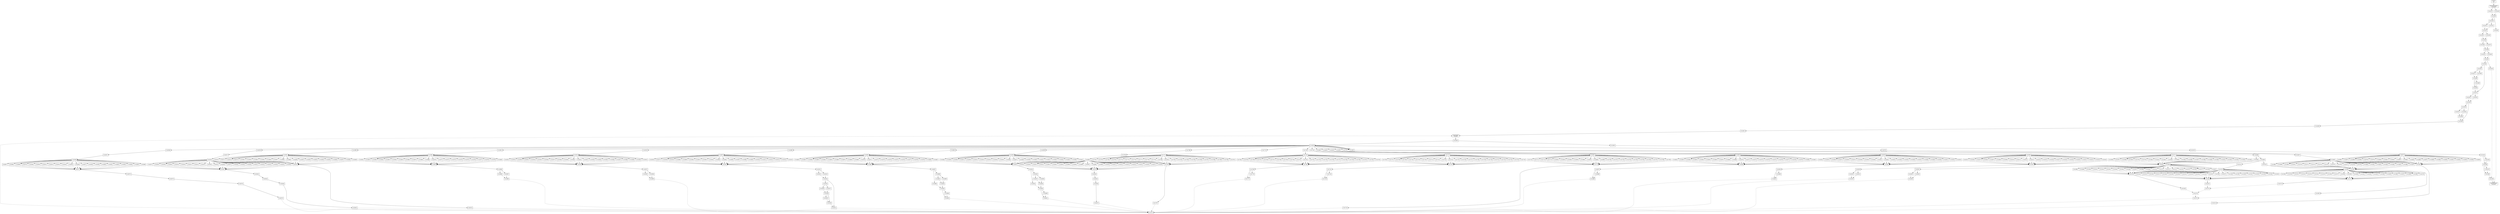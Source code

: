 digraph graphname {
n142109 [shape=box,label="(142109)"];
n142108 -> n142109[style="dashed"];
n141443 -> n142109[style="dashed"];
n142108 [shape=box,label="(142108)"];
n142107 -> n142108[style="dashed"];
n142106 -> n142108[style="solid"];
n142107 [shape=box,label="(142107)"];
n142106 -> n142107[style="solid"];
n142106 [shape=box,label="(142106)"];
n142105 -> n142106[style="dashed"];
n142104 -> n142106[style="solid"];
n142105 [shape=box,label="(142105)"];
n142104 -> n142105[style="solid"];
n142104 [shape=box,label="(142104)"];
n142103 -> n142104[style="solid"];
n142103 [shape=box,label="(142103)"];
n141464 -> n142103[style="solid"];
n142102 [shape=box,label="(142102)"];
n141575 -> n142102[style="dashed"];
n141604 -> n142102[style="dashed"];
n141633 -> n142102[style="dashed"];
n141661 -> n142102[style="dashed"];
n141689 -> n142102[style="dashed"];
n141715 -> n142102[style="dashed"];
n141743 -> n142102[style="dashed"];
n141771 -> n142102[style="dashed"];
n141797 -> n142102[style="dashed"];
n141827 -> n142102[style="dashed"];
n141861 -> n142102[style="dashed"];
n141895 -> n142102[style="dashed"];
n141931 -> n142102[style="dashed"];
n141960 -> n142102[style="dashed"];
n141989 -> n142102[style="dashed"];
n142015 -> n142102[style="dashed"];
n142045 -> n142102[style="dashed"];
n142075 -> n142102[style="dashed"];
n142101 -> n142102[style="dashed"];
n142101 [shape=box,label="(142101)"];
n142100 -> n142101[style="solid"];
n142100 [shape=box,label="(142100)"];
n142078 -> n142100[style="dashed"];
n142079 -> n142100[style="dashed"];
n142080 -> n142100[style="dashed"];
n142081 -> n142100[style="dashed"];
n142082 -> n142100[style="dashed"];
n142083 -> n142100[style="dashed"];
n142084 -> n142100[style="dashed"];
n142085 -> n142100[style="dashed"];
n142086 -> n142100[style="dashed"];
n142087 -> n142100[style="dashed"];
n142088 -> n142100[style="dashed"];
n142089 -> n142100[style="dashed"];
n142090 -> n142100[style="dashed"];
n142091 -> n142100[style="dashed"];
n142092 -> n142100[style="dashed"];
n142093 -> n142100[style="dashed"];
n142094 -> n142100[style="dashed"];
n142095 -> n142100[style="dashed"];
n142096 -> n142100[style="dashed"];
n142097 -> n142100[style="dashed"];
n142098 -> n142100[style="dashed"];
n142099 -> n142100[style="dashed"];
n142099 [shape=box,label="(142099)"];
n142077 -> n142099[style="solid"];
n142098 [shape=box,label="(142098)"];
n142077 -> n142098[style="solid"];
n142077 -> n142098[style="solid"];
n142097 [shape=box,label="(142097)"];
n142077 -> n142097[style="solid"];
n142096 [shape=box,label="(142096)"];
n142077 -> n142096[style="solid"];
n142095 [shape=box,label="(142095)"];
n142077 -> n142095[style="solid"];
n142094 [shape=box,label="(142094)"];
n142077 -> n142094[style="solid"];
n142093 [shape=box,label="(142093)"];
n142077 -> n142093[style="solid"];
n142092 [shape=box,label="(142092)"];
n142077 -> n142092[style="solid"];
n142091 [shape=box,label="(142091)"];
n142077 -> n142091[style="solid"];
n142090 [shape=box,label="(142090)"];
n142077 -> n142090[style="solid"];
n142089 [shape=box,label="(142089)"];
n142077 -> n142089[style="solid"];
n142088 [shape=box,label="(142088)"];
n142077 -> n142088[style="solid"];
n142087 [shape=box,label="(142087)"];
n142077 -> n142087[style="solid"];
n142086 [shape=box,label="(142086)"];
n142077 -> n142086[style="solid"];
n142085 [shape=box,label="(142085)"];
n142077 -> n142085[style="solid"];
n142084 [shape=box,label="(142084)"];
n142077 -> n142084[style="solid"];
n142083 [shape=box,label="(142083)"];
n142077 -> n142083[style="solid"];
n142082 [shape=box,label="(142082)"];
n142077 -> n142082[style="solid"];
n142081 [shape=box,label="(142081)"];
n142077 -> n142081[style="solid"];
n142080 [shape=box,label="(142080)"];
n142077 -> n142080[style="solid"];
n142079 [shape=box,label="(142079)"];
n142077 -> n142079[style="solid"];
n142078 [shape=box,label="(142078)"];
n142077 -> n142078[style="solid"];
n142077 [shape=box,label="(142077)"];
n142076 -> n142077[style="solid"];
n142076 [shape=box,label="(142076)"];
n141465 -> n142076[style="solid"];
n142075 [shape=box,label="(142075)"];
n142074 -> n142075[style="solid"];
n142074 [shape=box,label="(142074)"];
n142073 -> n142074[style="solid"];
n142073 [shape=box,label="(142073)"];
n142072 -> n142073[style="solid"];
n142072 [shape=box,label="(142072)"];
n142071 -> n142072[style="solid"];
n142071 [shape=box,label="(142071)"];
n142049 -> n142071[style="dashed"];
n142050 -> n142071[style="dashed"];
n142051 -> n142071[style="dashed"];
n142052 -> n142071[style="dashed"];
n142053 -> n142071[style="dashed"];
n142054 -> n142071[style="dashed"];
n142055 -> n142071[style="dashed"];
n142056 -> n142071[style="dashed"];
n142057 -> n142071[style="dashed"];
n142058 -> n142071[style="dashed"];
n142059 -> n142071[style="dashed"];
n142060 -> n142071[style="dashed"];
n142061 -> n142071[style="dashed"];
n142062 -> n142071[style="dashed"];
n142063 -> n142071[style="dashed"];
n142064 -> n142071[style="dashed"];
n142065 -> n142071[style="dashed"];
n142066 -> n142071[style="dashed"];
n142067 -> n142071[style="dashed"];
n142068 -> n142071[style="dashed"];
n142069 -> n142071[style="dashed"];
n142070 -> n142071[style="dashed"];
n142070 [shape=box,label="(142070)"];
n142048 -> n142070[style="solid"];
n142069 [shape=box,label="(142069)"];
n142048 -> n142069[style="solid"];
n142048 -> n142069[style="solid"];
n142068 [shape=box,label="(142068)"];
n142048 -> n142068[style="solid"];
n142067 [shape=box,label="(142067)"];
n142048 -> n142067[style="solid"];
n142066 [shape=box,label="(142066)"];
n142048 -> n142066[style="solid"];
n142065 [shape=box,label="(142065)"];
n142048 -> n142065[style="solid"];
n142064 [shape=box,label="(142064)"];
n142048 -> n142064[style="solid"];
n142063 [shape=box,label="(142063)"];
n142048 -> n142063[style="solid"];
n142062 [shape=box,label="(142062)"];
n142048 -> n142062[style="solid"];
n142061 [shape=box,label="(142061)"];
n142048 -> n142061[style="solid"];
n142060 [shape=box,label="(142060)"];
n142048 -> n142060[style="solid"];
n142059 [shape=box,label="(142059)"];
n142048 -> n142059[style="solid"];
n142058 [shape=box,label="(142058)"];
n142048 -> n142058[style="solid"];
n142057 [shape=box,label="(142057)"];
n142048 -> n142057[style="solid"];
n142056 [shape=box,label="(142056)"];
n142048 -> n142056[style="solid"];
n142055 [shape=box,label="(142055)"];
n142048 -> n142055[style="solid"];
n142054 [shape=box,label="(142054)"];
n142048 -> n142054[style="solid"];
n142053 [shape=box,label="(142053)"];
n142048 -> n142053[style="solid"];
n142052 [shape=box,label="(142052)"];
n142048 -> n142052[style="solid"];
n142051 [shape=box,label="(142051)"];
n142048 -> n142051[style="solid"];
n142050 [shape=box,label="(142050)"];
n142048 -> n142050[style="solid"];
n142049 [shape=box,label="(142049)"];
n142048 -> n142049[style="solid"];
n142048 [shape=box,label="(142048)"];
n142047 -> n142048[style="solid"];
n142047 [shape=box,label="(142047)"];
n142046 -> n142047[style="solid"];
n142046 [shape=box,label="(142046)"];
n141465 -> n142046[style="solid"];
n142045 [shape=box,label="(142045)"];
n142044 -> n142045[style="solid"];
n142044 [shape=box,label="(142044)"];
n142043 -> n142044[style="solid"];
n142043 [shape=box,label="(142043)"];
n142042 -> n142043[style="solid"];
n142042 [shape=box,label="(142042)"];
n142041 -> n142042[style="solid"];
n142041 [shape=box,label="(142041)"];
n142019 -> n142041[style="dashed"];
n142020 -> n142041[style="dashed"];
n142021 -> n142041[style="dashed"];
n142022 -> n142041[style="dashed"];
n142023 -> n142041[style="dashed"];
n142024 -> n142041[style="dashed"];
n142025 -> n142041[style="dashed"];
n142026 -> n142041[style="dashed"];
n142027 -> n142041[style="dashed"];
n142028 -> n142041[style="dashed"];
n142029 -> n142041[style="dashed"];
n142030 -> n142041[style="dashed"];
n142031 -> n142041[style="dashed"];
n142032 -> n142041[style="dashed"];
n142033 -> n142041[style="dashed"];
n142034 -> n142041[style="dashed"];
n142035 -> n142041[style="dashed"];
n142036 -> n142041[style="dashed"];
n142037 -> n142041[style="dashed"];
n142038 -> n142041[style="dashed"];
n142039 -> n142041[style="dashed"];
n142040 -> n142041[style="dashed"];
n142040 [shape=box,label="(142040)"];
n142018 -> n142040[style="solid"];
n142039 [shape=box,label="(142039)"];
n142018 -> n142039[style="solid"];
n142018 -> n142039[style="solid"];
n142038 [shape=box,label="(142038)"];
n142018 -> n142038[style="solid"];
n142037 [shape=box,label="(142037)"];
n142018 -> n142037[style="solid"];
n142036 [shape=box,label="(142036)"];
n142018 -> n142036[style="solid"];
n142035 [shape=box,label="(142035)"];
n142018 -> n142035[style="solid"];
n142034 [shape=box,label="(142034)"];
n142018 -> n142034[style="solid"];
n142033 [shape=box,label="(142033)"];
n142018 -> n142033[style="solid"];
n142032 [shape=box,label="(142032)"];
n142018 -> n142032[style="solid"];
n142031 [shape=box,label="(142031)"];
n142018 -> n142031[style="solid"];
n142030 [shape=box,label="(142030)"];
n142018 -> n142030[style="solid"];
n142029 [shape=box,label="(142029)"];
n142018 -> n142029[style="solid"];
n142028 [shape=box,label="(142028)"];
n142018 -> n142028[style="solid"];
n142027 [shape=box,label="(142027)"];
n142018 -> n142027[style="solid"];
n142026 [shape=box,label="(142026)"];
n142018 -> n142026[style="solid"];
n142025 [shape=box,label="(142025)"];
n142018 -> n142025[style="solid"];
n142024 [shape=box,label="(142024)"];
n142018 -> n142024[style="solid"];
n142023 [shape=box,label="(142023)"];
n142018 -> n142023[style="solid"];
n142022 [shape=box,label="(142022)"];
n142018 -> n142022[style="solid"];
n142021 [shape=box,label="(142021)"];
n142018 -> n142021[style="solid"];
n142020 [shape=box,label="(142020)"];
n142018 -> n142020[style="solid"];
n142019 [shape=box,label="(142019)"];
n142018 -> n142019[style="solid"];
n142018 [shape=box,label="(142018)"];
n142017 -> n142018[style="solid"];
n142017 [shape=box,label="(142017)"];
n142016 -> n142017[style="solid"];
n142016 [shape=box,label="(142016)"];
n141465 -> n142016[style="solid"];
n142015 [shape=box,label="(142015)"];
n142014 -> n142015[style="solid"];
n142014 [shape=box,label="(142014)"];
n141992 -> n142014[style="dashed"];
n141993 -> n142014[style="dashed"];
n141994 -> n142014[style="dashed"];
n141995 -> n142014[style="dashed"];
n141996 -> n142014[style="dashed"];
n141997 -> n142014[style="dashed"];
n141998 -> n142014[style="dashed"];
n141999 -> n142014[style="dashed"];
n142000 -> n142014[style="dashed"];
n142001 -> n142014[style="dashed"];
n142002 -> n142014[style="dashed"];
n142003 -> n142014[style="dashed"];
n142004 -> n142014[style="dashed"];
n142005 -> n142014[style="dashed"];
n142006 -> n142014[style="dashed"];
n142007 -> n142014[style="dashed"];
n142008 -> n142014[style="dashed"];
n142009 -> n142014[style="dashed"];
n142010 -> n142014[style="dashed"];
n142011 -> n142014[style="dashed"];
n142012 -> n142014[style="dashed"];
n142013 -> n142014[style="dashed"];
n142013 [shape=box,label="(142013)"];
n141991 -> n142013[style="solid"];
n142012 [shape=box,label="(142012)"];
n141991 -> n142012[style="solid"];
n141991 -> n142012[style="solid"];
n142011 [shape=box,label="(142011)"];
n141991 -> n142011[style="solid"];
n142010 [shape=box,label="(142010)"];
n141991 -> n142010[style="solid"];
n142009 [shape=box,label="(142009)"];
n141991 -> n142009[style="solid"];
n142008 [shape=box,label="(142008)"];
n141991 -> n142008[style="solid"];
n142007 [shape=box,label="(142007)"];
n141991 -> n142007[style="solid"];
n142006 [shape=box,label="(142006)"];
n141991 -> n142006[style="solid"];
n142005 [shape=box,label="(142005)"];
n141991 -> n142005[style="solid"];
n142004 [shape=box,label="(142004)"];
n141991 -> n142004[style="solid"];
n142003 [shape=box,label="(142003)"];
n141991 -> n142003[style="solid"];
n142002 [shape=box,label="(142002)"];
n141991 -> n142002[style="solid"];
n142001 [shape=box,label="(142001)"];
n141991 -> n142001[style="solid"];
n142000 [shape=box,label="(142000)"];
n141991 -> n142000[style="solid"];
n141999 [shape=box,label="(141999)"];
n141991 -> n141999[style="solid"];
n141998 [shape=box,label="(141998)"];
n141991 -> n141998[style="solid"];
n141997 [shape=box,label="(141997)"];
n141991 -> n141997[style="solid"];
n141996 [shape=box,label="(141996)"];
n141991 -> n141996[style="solid"];
n141995 [shape=box,label="(141995)"];
n141991 -> n141995[style="solid"];
n141994 [shape=box,label="(141994)"];
n141991 -> n141994[style="solid"];
n141993 [shape=box,label="(141993)"];
n141991 -> n141993[style="solid"];
n141992 [shape=box,label="(141992)"];
n141991 -> n141992[style="solid"];
n141991 [shape=box,label="(141991)"];
n141990 -> n141991[style="solid"];
n141990 [shape=box,label="(141990)"];
n141465 -> n141990[style="solid"];
n141989 [shape=box,label="(141989)"];
n141988 -> n141989[style="dashed"];
n141987 -> n141989[style="dashed"];
n141988 [shape=box,label="(141988)"];
n141986 -> n141988[style="solid"];
n141987 [shape=box,label="(141987)"];
n141986 -> n141987[style="solid"];
n141986 [shape=box,label="(141986)"];
n141985 -> n141986[style="solid"];
n141985 [shape=box,label="(141985)"];
n141963 -> n141985[style="dashed"];
n141964 -> n141985[style="dashed"];
n141965 -> n141985[style="dashed"];
n141966 -> n141985[style="dashed"];
n141967 -> n141985[style="dashed"];
n141968 -> n141985[style="dashed"];
n141969 -> n141985[style="dashed"];
n141970 -> n141985[style="dashed"];
n141971 -> n141985[style="dashed"];
n141972 -> n141985[style="dashed"];
n141973 -> n141985[style="dashed"];
n141974 -> n141985[style="dashed"];
n141975 -> n141985[style="dashed"];
n141976 -> n141985[style="dashed"];
n141977 -> n141985[style="dashed"];
n141978 -> n141985[style="dashed"];
n141979 -> n141985[style="dashed"];
n141980 -> n141985[style="dashed"];
n141981 -> n141985[style="dashed"];
n141982 -> n141985[style="dashed"];
n141983 -> n141985[style="dashed"];
n141984 -> n141985[style="dashed"];
n141984 [shape=box,label="(141984)"];
n141962 -> n141984[style="solid"];
n141983 [shape=box,label="(141983)"];
n141962 -> n141983[style="solid"];
n141962 -> n141983[style="solid"];
n141982 [shape=box,label="(141982)"];
n141962 -> n141982[style="solid"];
n141981 [shape=box,label="(141981)"];
n141962 -> n141981[style="solid"];
n141980 [shape=box,label="(141980)"];
n141962 -> n141980[style="solid"];
n141979 [shape=box,label="(141979)"];
n141962 -> n141979[style="solid"];
n141978 [shape=box,label="(141978)"];
n141962 -> n141978[style="solid"];
n141977 [shape=box,label="(141977)"];
n141962 -> n141977[style="solid"];
n141976 [shape=box,label="(141976)"];
n141962 -> n141976[style="solid"];
n141975 [shape=box,label="(141975)"];
n141962 -> n141975[style="solid"];
n141974 [shape=box,label="(141974)"];
n141962 -> n141974[style="solid"];
n141973 [shape=box,label="(141973)"];
n141962 -> n141973[style="solid"];
n141972 [shape=box,label="(141972)"];
n141962 -> n141972[style="solid"];
n141971 [shape=box,label="(141971)"];
n141962 -> n141971[style="solid"];
n141970 [shape=box,label="(141970)"];
n141962 -> n141970[style="solid"];
n141969 [shape=box,label="(141969)"];
n141962 -> n141969[style="solid"];
n141968 [shape=box,label="(141968)"];
n141962 -> n141968[style="solid"];
n141967 [shape=box,label="(141967)"];
n141962 -> n141967[style="solid"];
n141966 [shape=box,label="(141966)"];
n141962 -> n141966[style="solid"];
n141965 [shape=box,label="(141965)"];
n141962 -> n141965[style="solid"];
n141964 [shape=box,label="(141964)"];
n141962 -> n141964[style="solid"];
n141963 [shape=box,label="(141963)"];
n141962 -> n141963[style="solid"];
n141962 [shape=box,label="(141962)"];
n141961 -> n141962[style="solid"];
n141961 [shape=box,label="(141961)"];
n141465 -> n141961[style="solid"];
n141960 [shape=box,label="(141960)"];
n141959 -> n141960[style="dashed"];
n141958 -> n141960[style="dashed"];
n141959 [shape=box,label="(141959)"];
n141957 -> n141959[style="solid"];
n141958 [shape=box,label="(141958)"];
n141957 -> n141958[style="solid"];
n141957 [shape=box,label="(141957)"];
n141956 -> n141957[style="solid"];
n141956 [shape=box,label="(141956)"];
n141934 -> n141956[style="dashed"];
n141935 -> n141956[style="dashed"];
n141936 -> n141956[style="dashed"];
n141937 -> n141956[style="dashed"];
n141938 -> n141956[style="dashed"];
n141939 -> n141956[style="dashed"];
n141940 -> n141956[style="dashed"];
n141941 -> n141956[style="dashed"];
n141942 -> n141956[style="dashed"];
n141943 -> n141956[style="dashed"];
n141944 -> n141956[style="dashed"];
n141945 -> n141956[style="dashed"];
n141946 -> n141956[style="dashed"];
n141947 -> n141956[style="dashed"];
n141948 -> n141956[style="dashed"];
n141949 -> n141956[style="dashed"];
n141950 -> n141956[style="dashed"];
n141951 -> n141956[style="dashed"];
n141952 -> n141956[style="dashed"];
n141953 -> n141956[style="dashed"];
n141954 -> n141956[style="dashed"];
n141955 -> n141956[style="dashed"];
n141955 [shape=box,label="(141955)"];
n141933 -> n141955[style="solid"];
n141954 [shape=box,label="(141954)"];
n141933 -> n141954[style="solid"];
n141933 -> n141954[style="solid"];
n141953 [shape=box,label="(141953)"];
n141933 -> n141953[style="solid"];
n141952 [shape=box,label="(141952)"];
n141933 -> n141952[style="solid"];
n141951 [shape=box,label="(141951)"];
n141933 -> n141951[style="solid"];
n141950 [shape=box,label="(141950)"];
n141933 -> n141950[style="solid"];
n141949 [shape=box,label="(141949)"];
n141933 -> n141949[style="solid"];
n141948 [shape=box,label="(141948)"];
n141933 -> n141948[style="solid"];
n141947 [shape=box,label="(141947)"];
n141933 -> n141947[style="solid"];
n141946 [shape=box,label="(141946)"];
n141933 -> n141946[style="solid"];
n141945 [shape=box,label="(141945)"];
n141933 -> n141945[style="solid"];
n141944 [shape=box,label="(141944)"];
n141933 -> n141944[style="solid"];
n141943 [shape=box,label="(141943)"];
n141933 -> n141943[style="solid"];
n141942 [shape=box,label="(141942)"];
n141933 -> n141942[style="solid"];
n141941 [shape=box,label="(141941)"];
n141933 -> n141941[style="solid"];
n141940 [shape=box,label="(141940)"];
n141933 -> n141940[style="solid"];
n141939 [shape=box,label="(141939)"];
n141933 -> n141939[style="solid"];
n141938 [shape=box,label="(141938)"];
n141933 -> n141938[style="solid"];
n141937 [shape=box,label="(141937)"];
n141933 -> n141937[style="solid"];
n141936 [shape=box,label="(141936)"];
n141933 -> n141936[style="solid"];
n141935 [shape=box,label="(141935)"];
n141933 -> n141935[style="solid"];
n141934 [shape=box,label="(141934)"];
n141933 -> n141934[style="solid"];
n141933 [shape=box,label="(141933)"];
n141932 -> n141933[style="solid"];
n141932 [shape=box,label="(141932)"];
n141465 -> n141932[style="solid"];
n141931 [shape=box,label="(141931)"];
n141930 -> n141931[style="dashed"];
n141924 -> n141931[style="solid"];
n141930 [shape=box,label="(141930)"];
n141929 -> n141930[style="dashed"];
n141928 -> n141930[style="solid"];
n141929 [shape=box,label="(141929)"];
n141928 -> n141929[style="solid"];
n141928 [shape=box,label="(141928)"];
n141927 -> n141928[style="dashed"];
n141926 -> n141928[style="dashed"];
n141927 [shape=box,label="(141927)"];
n141925 -> n141927[style="solid"];
n141926 [shape=box,label="(141926)"];
n141925 -> n141926[style="solid"];
n141925 [shape=box,label="(141925)"];
n141924 -> n141925[style="solid"];
n141924 [shape=box,label="(141924)"];
n141923 -> n141924[style="dashed"];
n141922 -> n141924[style="dashed"];
n141923 [shape=box,label="(141923)"];
n141921 -> n141923[style="solid"];
n141922 [shape=box,label="(141922)"];
n141921 -> n141922[style="solid"];
n141921 [shape=box,label="(141921)"];
n141920 -> n141921[style="solid"];
n141920 [shape=box,label="(141920)"];
n141898 -> n141920[style="dashed"];
n141899 -> n141920[style="dashed"];
n141900 -> n141920[style="dashed"];
n141901 -> n141920[style="dashed"];
n141902 -> n141920[style="dashed"];
n141903 -> n141920[style="dashed"];
n141904 -> n141920[style="dashed"];
n141905 -> n141920[style="dashed"];
n141906 -> n141920[style="dashed"];
n141907 -> n141920[style="dashed"];
n141908 -> n141920[style="dashed"];
n141909 -> n141920[style="dashed"];
n141910 -> n141920[style="dashed"];
n141911 -> n141920[style="dashed"];
n141912 -> n141920[style="dashed"];
n141913 -> n141920[style="dashed"];
n141914 -> n141920[style="dashed"];
n141915 -> n141920[style="dashed"];
n141916 -> n141920[style="dashed"];
n141917 -> n141920[style="dashed"];
n141918 -> n141920[style="dashed"];
n141919 -> n141920[style="dashed"];
n141919 [shape=box,label="(141919)"];
n141897 -> n141919[style="solid"];
n141918 [shape=box,label="(141918)"];
n141897 -> n141918[style="solid"];
n141897 -> n141918[style="solid"];
n141917 [shape=box,label="(141917)"];
n141897 -> n141917[style="solid"];
n141916 [shape=box,label="(141916)"];
n141897 -> n141916[style="solid"];
n141915 [shape=box,label="(141915)"];
n141897 -> n141915[style="solid"];
n141914 [shape=box,label="(141914)"];
n141897 -> n141914[style="solid"];
n141913 [shape=box,label="(141913)"];
n141897 -> n141913[style="solid"];
n141912 [shape=box,label="(141912)"];
n141897 -> n141912[style="solid"];
n141911 [shape=box,label="(141911)"];
n141897 -> n141911[style="solid"];
n141910 [shape=box,label="(141910)"];
n141897 -> n141910[style="solid"];
n141909 [shape=box,label="(141909)"];
n141897 -> n141909[style="solid"];
n141908 [shape=box,label="(141908)"];
n141897 -> n141908[style="solid"];
n141907 [shape=box,label="(141907)"];
n141897 -> n141907[style="solid"];
n141906 [shape=box,label="(141906)"];
n141897 -> n141906[style="solid"];
n141905 [shape=box,label="(141905)"];
n141897 -> n141905[style="solid"];
n141904 [shape=box,label="(141904)"];
n141897 -> n141904[style="solid"];
n141903 [shape=box,label="(141903)"];
n141897 -> n141903[style="solid"];
n141902 [shape=box,label="(141902)"];
n141897 -> n141902[style="solid"];
n141901 [shape=box,label="(141901)"];
n141897 -> n141901[style="solid"];
n141900 [shape=box,label="(141900)"];
n141897 -> n141900[style="solid"];
n141899 [shape=box,label="(141899)"];
n141897 -> n141899[style="solid"];
n141898 [shape=box,label="(141898)"];
n141897 -> n141898[style="solid"];
n141897 [shape=box,label="(141897)"];
n141896 -> n141897[style="solid"];
n141896 [shape=box,label="(141896)"];
n141465 -> n141896[style="solid"];
n141895 [shape=box,label="(141895)"];
n141894 -> n141895[style="dashed"];
n141893 -> n141895[style="solid"];
n141894 [shape=box,label="(141894)"];
n141893 -> n141894[style="solid"];
n141893 [shape=box,label="(141893)"];
n141889 -> n141893[style="dashed"];
n141892 -> n141893[style="dashed"];
n141892 [shape=box,label="(141892)"];
n141891 -> n141892[style="dashed"];
n141890 -> n141892[style="dashed"];
n141891 [shape=box,label="(141891)"];
n141888 -> n141891[style="solid"];
n141890 [shape=box,label="(141890)"];
n141888 -> n141890[style="solid"];
n141889 [shape=box,label="(141889)"];
n141887 -> n141889[style="solid"];
n141888 [shape=box,label="(141888)"];
n141887 -> n141888[style="solid"];
n141887 [shape=box,label="(141887)"];
n141886 -> n141887[style="solid"];
n141886 [shape=box,label="(141886)"];
n141864 -> n141886[style="dashed"];
n141865 -> n141886[style="dashed"];
n141866 -> n141886[style="dashed"];
n141867 -> n141886[style="dashed"];
n141868 -> n141886[style="dashed"];
n141869 -> n141886[style="dashed"];
n141870 -> n141886[style="dashed"];
n141871 -> n141886[style="dashed"];
n141872 -> n141886[style="dashed"];
n141873 -> n141886[style="dashed"];
n141874 -> n141886[style="dashed"];
n141875 -> n141886[style="dashed"];
n141876 -> n141886[style="dashed"];
n141877 -> n141886[style="dashed"];
n141878 -> n141886[style="dashed"];
n141879 -> n141886[style="dashed"];
n141880 -> n141886[style="dashed"];
n141881 -> n141886[style="dashed"];
n141882 -> n141886[style="dashed"];
n141883 -> n141886[style="dashed"];
n141884 -> n141886[style="dashed"];
n141885 -> n141886[style="dashed"];
n141885 [shape=box,label="(141885)"];
n141863 -> n141885[style="solid"];
n141884 [shape=box,label="(141884)"];
n141863 -> n141884[style="solid"];
n141863 -> n141884[style="solid"];
n141883 [shape=box,label="(141883)"];
n141863 -> n141883[style="solid"];
n141882 [shape=box,label="(141882)"];
n141863 -> n141882[style="solid"];
n141881 [shape=box,label="(141881)"];
n141863 -> n141881[style="solid"];
n141880 [shape=box,label="(141880)"];
n141863 -> n141880[style="solid"];
n141879 [shape=box,label="(141879)"];
n141863 -> n141879[style="solid"];
n141878 [shape=box,label="(141878)"];
n141863 -> n141878[style="solid"];
n141877 [shape=box,label="(141877)"];
n141863 -> n141877[style="solid"];
n141876 [shape=box,label="(141876)"];
n141863 -> n141876[style="solid"];
n141875 [shape=box,label="(141875)"];
n141863 -> n141875[style="solid"];
n141874 [shape=box,label="(141874)"];
n141863 -> n141874[style="solid"];
n141873 [shape=box,label="(141873)"];
n141863 -> n141873[style="solid"];
n141872 [shape=box,label="(141872)"];
n141863 -> n141872[style="solid"];
n141871 [shape=box,label="(141871)"];
n141863 -> n141871[style="solid"];
n141870 [shape=box,label="(141870)"];
n141863 -> n141870[style="solid"];
n141869 [shape=box,label="(141869)"];
n141863 -> n141869[style="solid"];
n141868 [shape=box,label="(141868)"];
n141863 -> n141868[style="solid"];
n141867 [shape=box,label="(141867)"];
n141863 -> n141867[style="solid"];
n141866 [shape=box,label="(141866)"];
n141863 -> n141866[style="solid"];
n141865 [shape=box,label="(141865)"];
n141863 -> n141865[style="solid"];
n141864 [shape=box,label="(141864)"];
n141863 -> n141864[style="solid"];
n141863 [shape=box,label="(141863)"];
n141862 -> n141863[style="solid"];
n141862 [shape=box,label="(141862)"];
n141465 -> n141862[style="solid"];
n141861 [shape=box,label="(141861)"];
n141860 -> n141861[style="dashed"];
n141859 -> n141861[style="solid"];
n141860 [shape=box,label="(141860)"];
n141859 -> n141860[style="solid"];
n141859 [shape=box,label="(141859)"];
n141855 -> n141859[style="dashed"];
n141858 -> n141859[style="dashed"];
n141858 [shape=box,label="(141858)"];
n141857 -> n141858[style="dashed"];
n141856 -> n141858[style="dashed"];
n141857 [shape=box,label="(141857)"];
n141854 -> n141857[style="solid"];
n141856 [shape=box,label="(141856)"];
n141854 -> n141856[style="solid"];
n141855 [shape=box,label="(141855)"];
n141853 -> n141855[style="solid"];
n141854 [shape=box,label="(141854)"];
n141853 -> n141854[style="solid"];
n141853 [shape=box,label="(141853)"];
n141852 -> n141853[style="solid"];
n141852 [shape=box,label="(141852)"];
n141830 -> n141852[style="dashed"];
n141831 -> n141852[style="dashed"];
n141832 -> n141852[style="dashed"];
n141833 -> n141852[style="dashed"];
n141834 -> n141852[style="dashed"];
n141835 -> n141852[style="dashed"];
n141836 -> n141852[style="dashed"];
n141837 -> n141852[style="dashed"];
n141838 -> n141852[style="dashed"];
n141839 -> n141852[style="dashed"];
n141840 -> n141852[style="dashed"];
n141841 -> n141852[style="dashed"];
n141842 -> n141852[style="dashed"];
n141843 -> n141852[style="dashed"];
n141844 -> n141852[style="dashed"];
n141845 -> n141852[style="dashed"];
n141846 -> n141852[style="dashed"];
n141847 -> n141852[style="dashed"];
n141848 -> n141852[style="dashed"];
n141849 -> n141852[style="dashed"];
n141850 -> n141852[style="dashed"];
n141851 -> n141852[style="dashed"];
n141851 [shape=box,label="(141851)"];
n141829 -> n141851[style="solid"];
n141850 [shape=box,label="(141850)"];
n141829 -> n141850[style="solid"];
n141829 -> n141850[style="solid"];
n141849 [shape=box,label="(141849)"];
n141829 -> n141849[style="solid"];
n141848 [shape=box,label="(141848)"];
n141829 -> n141848[style="solid"];
n141847 [shape=box,label="(141847)"];
n141829 -> n141847[style="solid"];
n141846 [shape=box,label="(141846)"];
n141829 -> n141846[style="solid"];
n141845 [shape=box,label="(141845)"];
n141829 -> n141845[style="solid"];
n141844 [shape=box,label="(141844)"];
n141829 -> n141844[style="solid"];
n141843 [shape=box,label="(141843)"];
n141829 -> n141843[style="solid"];
n141842 [shape=box,label="(141842)"];
n141829 -> n141842[style="solid"];
n141841 [shape=box,label="(141841)"];
n141829 -> n141841[style="solid"];
n141840 [shape=box,label="(141840)"];
n141829 -> n141840[style="solid"];
n141839 [shape=box,label="(141839)"];
n141829 -> n141839[style="solid"];
n141838 [shape=box,label="(141838)"];
n141829 -> n141838[style="solid"];
n141837 [shape=box,label="(141837)"];
n141829 -> n141837[style="solid"];
n141836 [shape=box,label="(141836)"];
n141829 -> n141836[style="solid"];
n141835 [shape=box,label="(141835)"];
n141829 -> n141835[style="solid"];
n141834 [shape=box,label="(141834)"];
n141829 -> n141834[style="solid"];
n141833 [shape=box,label="(141833)"];
n141829 -> n141833[style="solid"];
n141832 [shape=box,label="(141832)"];
n141829 -> n141832[style="solid"];
n141831 [shape=box,label="(141831)"];
n141829 -> n141831[style="solid"];
n141830 [shape=box,label="(141830)"];
n141829 -> n141830[style="solid"];
n141829 [shape=box,label="(141829)"];
n141828 -> n141829[style="solid"];
n141828 [shape=box,label="(141828)"];
n141465 -> n141828[style="solid"];
n141827 [shape=box,label="(141827)"];
n141826 -> n141827[style="solid"];
n141826 [shape=box,label="(141826)"];
n141825 -> n141826[style="solid"];
n141825 [shape=box,label="(141825)"];
n141824 -> n141825[style="solid"];
n141824 [shape=box,label="(141824)"];
n141823 -> n141824[style="solid"];
n141823 [shape=box,label="(141823)"];
n141801 -> n141823[style="dashed"];
n141802 -> n141823[style="dashed"];
n141803 -> n141823[style="dashed"];
n141804 -> n141823[style="dashed"];
n141805 -> n141823[style="dashed"];
n141806 -> n141823[style="dashed"];
n141807 -> n141823[style="dashed"];
n141808 -> n141823[style="dashed"];
n141809 -> n141823[style="dashed"];
n141810 -> n141823[style="dashed"];
n141811 -> n141823[style="dashed"];
n141812 -> n141823[style="dashed"];
n141813 -> n141823[style="dashed"];
n141814 -> n141823[style="dashed"];
n141815 -> n141823[style="dashed"];
n141816 -> n141823[style="dashed"];
n141817 -> n141823[style="dashed"];
n141818 -> n141823[style="dashed"];
n141819 -> n141823[style="dashed"];
n141820 -> n141823[style="dashed"];
n141821 -> n141823[style="dashed"];
n141822 -> n141823[style="dashed"];
n141822 [shape=box,label="(141822)"];
n141800 -> n141822[style="solid"];
n141821 [shape=box,label="(141821)"];
n141800 -> n141821[style="solid"];
n141800 -> n141821[style="solid"];
n141820 [shape=box,label="(141820)"];
n141800 -> n141820[style="solid"];
n141819 [shape=box,label="(141819)"];
n141800 -> n141819[style="solid"];
n141818 [shape=box,label="(141818)"];
n141800 -> n141818[style="solid"];
n141817 [shape=box,label="(141817)"];
n141800 -> n141817[style="solid"];
n141816 [shape=box,label="(141816)"];
n141800 -> n141816[style="solid"];
n141815 [shape=box,label="(141815)"];
n141800 -> n141815[style="solid"];
n141814 [shape=box,label="(141814)"];
n141800 -> n141814[style="solid"];
n141813 [shape=box,label="(141813)"];
n141800 -> n141813[style="solid"];
n141812 [shape=box,label="(141812)"];
n141800 -> n141812[style="solid"];
n141811 [shape=box,label="(141811)"];
n141800 -> n141811[style="solid"];
n141810 [shape=box,label="(141810)"];
n141800 -> n141810[style="solid"];
n141809 [shape=box,label="(141809)"];
n141800 -> n141809[style="solid"];
n141808 [shape=box,label="(141808)"];
n141800 -> n141808[style="solid"];
n141807 [shape=box,label="(141807)"];
n141800 -> n141807[style="solid"];
n141806 [shape=box,label="(141806)"];
n141800 -> n141806[style="solid"];
n141805 [shape=box,label="(141805)"];
n141800 -> n141805[style="solid"];
n141804 [shape=box,label="(141804)"];
n141800 -> n141804[style="solid"];
n141803 [shape=box,label="(141803)"];
n141800 -> n141803[style="solid"];
n141802 [shape=box,label="(141802)"];
n141800 -> n141802[style="solid"];
n141801 [shape=box,label="(141801)"];
n141800 -> n141801[style="solid"];
n141800 [shape=box,label="(141800)"];
n141799 -> n141800[style="solid"];
n141799 [shape=box,label="(141799)"];
n141798 -> n141799[style="solid"];
n141798 [shape=box,label="(141798)"];
n141465 -> n141798[style="solid"];
n141797 [shape=box,label="(141797)"];
n141796 -> n141797[style="solid"];
n141796 [shape=box,label="(141796)"];
n141774 -> n141796[style="dashed"];
n141775 -> n141796[style="dashed"];
n141776 -> n141796[style="dashed"];
n141777 -> n141796[style="dashed"];
n141778 -> n141796[style="dashed"];
n141779 -> n141796[style="dashed"];
n141780 -> n141796[style="dashed"];
n141781 -> n141796[style="dashed"];
n141782 -> n141796[style="dashed"];
n141783 -> n141796[style="dashed"];
n141784 -> n141796[style="dashed"];
n141785 -> n141796[style="dashed"];
n141786 -> n141796[style="dashed"];
n141787 -> n141796[style="dashed"];
n141788 -> n141796[style="dashed"];
n141789 -> n141796[style="dashed"];
n141790 -> n141796[style="dashed"];
n141791 -> n141796[style="dashed"];
n141792 -> n141796[style="dashed"];
n141793 -> n141796[style="dashed"];
n141794 -> n141796[style="dashed"];
n141795 -> n141796[style="dashed"];
n141795 [shape=box,label="(141795)"];
n141773 -> n141795[style="solid"];
n141794 [shape=box,label="(141794)"];
n141773 -> n141794[style="solid"];
n141773 -> n141794[style="solid"];
n141793 [shape=box,label="(141793)"];
n141773 -> n141793[style="solid"];
n141792 [shape=box,label="(141792)"];
n141773 -> n141792[style="solid"];
n141791 [shape=box,label="(141791)"];
n141773 -> n141791[style="solid"];
n141790 [shape=box,label="(141790)"];
n141773 -> n141790[style="solid"];
n141789 [shape=box,label="(141789)"];
n141773 -> n141789[style="solid"];
n141788 [shape=box,label="(141788)"];
n141773 -> n141788[style="solid"];
n141787 [shape=box,label="(141787)"];
n141773 -> n141787[style="solid"];
n141786 [shape=box,label="(141786)"];
n141773 -> n141786[style="solid"];
n141785 [shape=box,label="(141785)"];
n141773 -> n141785[style="solid"];
n141784 [shape=box,label="(141784)"];
n141773 -> n141784[style="solid"];
n141783 [shape=box,label="(141783)"];
n141773 -> n141783[style="solid"];
n141782 [shape=box,label="(141782)"];
n141773 -> n141782[style="solid"];
n141781 [shape=box,label="(141781)"];
n141773 -> n141781[style="solid"];
n141780 [shape=box,label="(141780)"];
n141773 -> n141780[style="solid"];
n141779 [shape=box,label="(141779)"];
n141773 -> n141779[style="solid"];
n141778 [shape=box,label="(141778)"];
n141773 -> n141778[style="solid"];
n141777 [shape=box,label="(141777)"];
n141773 -> n141777[style="solid"];
n141776 [shape=box,label="(141776)"];
n141773 -> n141776[style="solid"];
n141775 [shape=box,label="(141775)"];
n141773 -> n141775[style="solid"];
n141774 [shape=box,label="(141774)"];
n141773 -> n141774[style="solid"];
n141773 [shape=box,label="(141773)"];
n141772 -> n141773[style="solid"];
n141772 [shape=box,label="(141772)"];
n141465 -> n141772[style="solid"];
n141771 [shape=box,label="(141771)"];
n141770 -> n141771[style="dashed"];
n141769 -> n141771[style="solid"];
n141770 [shape=box,label="(141770)"];
n141769 -> n141770[style="solid"];
n141769 [shape=box,label="(141769)"];
n141768 -> n141769[style="solid"];
n141768 [shape=box,label="(141768)"];
n141746 -> n141768[style="dashed"];
n141747 -> n141768[style="dashed"];
n141748 -> n141768[style="dashed"];
n141749 -> n141768[style="dashed"];
n141750 -> n141768[style="dashed"];
n141751 -> n141768[style="dashed"];
n141752 -> n141768[style="dashed"];
n141753 -> n141768[style="dashed"];
n141754 -> n141768[style="dashed"];
n141755 -> n141768[style="dashed"];
n141756 -> n141768[style="dashed"];
n141757 -> n141768[style="dashed"];
n141758 -> n141768[style="dashed"];
n141759 -> n141768[style="dashed"];
n141760 -> n141768[style="dashed"];
n141761 -> n141768[style="dashed"];
n141762 -> n141768[style="dashed"];
n141763 -> n141768[style="dashed"];
n141764 -> n141768[style="dashed"];
n141765 -> n141768[style="dashed"];
n141766 -> n141768[style="dashed"];
n141767 -> n141768[style="dashed"];
n141767 [shape=box,label="(141767)"];
n141745 -> n141767[style="solid"];
n141766 [shape=box,label="(141766)"];
n141745 -> n141766[style="solid"];
n141745 -> n141766[style="solid"];
n141765 [shape=box,label="(141765)"];
n141745 -> n141765[style="solid"];
n141764 [shape=box,label="(141764)"];
n141745 -> n141764[style="solid"];
n141763 [shape=box,label="(141763)"];
n141745 -> n141763[style="solid"];
n141762 [shape=box,label="(141762)"];
n141745 -> n141762[style="solid"];
n141761 [shape=box,label="(141761)"];
n141745 -> n141761[style="solid"];
n141760 [shape=box,label="(141760)"];
n141745 -> n141760[style="solid"];
n141759 [shape=box,label="(141759)"];
n141745 -> n141759[style="solid"];
n141758 [shape=box,label="(141758)"];
n141745 -> n141758[style="solid"];
n141757 [shape=box,label="(141757)"];
n141745 -> n141757[style="solid"];
n141756 [shape=box,label="(141756)"];
n141745 -> n141756[style="solid"];
n141755 [shape=box,label="(141755)"];
n141745 -> n141755[style="solid"];
n141754 [shape=box,label="(141754)"];
n141745 -> n141754[style="solid"];
n141753 [shape=box,label="(141753)"];
n141745 -> n141753[style="solid"];
n141752 [shape=box,label="(141752)"];
n141745 -> n141752[style="solid"];
n141751 [shape=box,label="(141751)"];
n141745 -> n141751[style="solid"];
n141750 [shape=box,label="(141750)"];
n141745 -> n141750[style="solid"];
n141749 [shape=box,label="(141749)"];
n141745 -> n141749[style="solid"];
n141748 [shape=box,label="(141748)"];
n141745 -> n141748[style="solid"];
n141747 [shape=box,label="(141747)"];
n141745 -> n141747[style="solid"];
n141746 [shape=box,label="(141746)"];
n141745 -> n141746[style="solid"];
n141745 [shape=box,label="(141745)"];
n141744 -> n141745[style="solid"];
n141744 [shape=box,label="(141744)"];
n141465 -> n141744[style="solid"];
n141743 [shape=box,label="(141743)"];
n141742 -> n141743[style="dashed"];
n141741 -> n141743[style="solid"];
n141742 [shape=box,label="(141742)"];
n141741 -> n141742[style="solid"];
n141741 [shape=box,label="(141741)"];
n141740 -> n141741[style="solid"];
n141740 [shape=box,label="(141740)"];
n141718 -> n141740[style="dashed"];
n141719 -> n141740[style="dashed"];
n141720 -> n141740[style="dashed"];
n141721 -> n141740[style="dashed"];
n141722 -> n141740[style="dashed"];
n141723 -> n141740[style="dashed"];
n141724 -> n141740[style="dashed"];
n141725 -> n141740[style="dashed"];
n141726 -> n141740[style="dashed"];
n141727 -> n141740[style="dashed"];
n141728 -> n141740[style="dashed"];
n141729 -> n141740[style="dashed"];
n141730 -> n141740[style="dashed"];
n141731 -> n141740[style="dashed"];
n141732 -> n141740[style="dashed"];
n141733 -> n141740[style="dashed"];
n141734 -> n141740[style="dashed"];
n141735 -> n141740[style="dashed"];
n141736 -> n141740[style="dashed"];
n141737 -> n141740[style="dashed"];
n141738 -> n141740[style="dashed"];
n141739 -> n141740[style="dashed"];
n141739 [shape=box,label="(141739)"];
n141717 -> n141739[style="solid"];
n141738 [shape=box,label="(141738)"];
n141717 -> n141738[style="solid"];
n141717 -> n141738[style="solid"];
n141737 [shape=box,label="(141737)"];
n141717 -> n141737[style="solid"];
n141736 [shape=box,label="(141736)"];
n141717 -> n141736[style="solid"];
n141735 [shape=box,label="(141735)"];
n141717 -> n141735[style="solid"];
n141734 [shape=box,label="(141734)"];
n141717 -> n141734[style="solid"];
n141733 [shape=box,label="(141733)"];
n141717 -> n141733[style="solid"];
n141732 [shape=box,label="(141732)"];
n141717 -> n141732[style="solid"];
n141731 [shape=box,label="(141731)"];
n141717 -> n141731[style="solid"];
n141730 [shape=box,label="(141730)"];
n141717 -> n141730[style="solid"];
n141729 [shape=box,label="(141729)"];
n141717 -> n141729[style="solid"];
n141728 [shape=box,label="(141728)"];
n141717 -> n141728[style="solid"];
n141727 [shape=box,label="(141727)"];
n141717 -> n141727[style="solid"];
n141726 [shape=box,label="(141726)"];
n141717 -> n141726[style="solid"];
n141725 [shape=box,label="(141725)"];
n141717 -> n141725[style="solid"];
n141724 [shape=box,label="(141724)"];
n141717 -> n141724[style="solid"];
n141723 [shape=box,label="(141723)"];
n141717 -> n141723[style="solid"];
n141722 [shape=box,label="(141722)"];
n141717 -> n141722[style="solid"];
n141721 [shape=box,label="(141721)"];
n141717 -> n141721[style="solid"];
n141720 [shape=box,label="(141720)"];
n141717 -> n141720[style="solid"];
n141719 [shape=box,label="(141719)"];
n141717 -> n141719[style="solid"];
n141718 [shape=box,label="(141718)"];
n141717 -> n141718[style="solid"];
n141717 [shape=box,label="(141717)"];
n141716 -> n141717[style="solid"];
n141716 [shape=box,label="(141716)"];
n141465 -> n141716[style="solid"];
n141715 [shape=box,label="(141715)"];
n141714 -> n141715[style="solid"];
n141714 [shape=box,label="(141714)"];
n141692 -> n141714[style="dashed"];
n141693 -> n141714[style="dashed"];
n141694 -> n141714[style="dashed"];
n141695 -> n141714[style="dashed"];
n141696 -> n141714[style="dashed"];
n141697 -> n141714[style="dashed"];
n141698 -> n141714[style="dashed"];
n141699 -> n141714[style="dashed"];
n141700 -> n141714[style="dashed"];
n141701 -> n141714[style="dashed"];
n141702 -> n141714[style="dashed"];
n141703 -> n141714[style="dashed"];
n141704 -> n141714[style="dashed"];
n141705 -> n141714[style="dashed"];
n141706 -> n141714[style="dashed"];
n141707 -> n141714[style="dashed"];
n141708 -> n141714[style="dashed"];
n141709 -> n141714[style="dashed"];
n141710 -> n141714[style="dashed"];
n141711 -> n141714[style="dashed"];
n141712 -> n141714[style="dashed"];
n141713 -> n141714[style="dashed"];
n141713 [shape=box,label="(141713)"];
n141691 -> n141713[style="solid"];
n141712 [shape=box,label="(141712)"];
n141691 -> n141712[style="solid"];
n141691 -> n141712[style="solid"];
n141711 [shape=box,label="(141711)"];
n141691 -> n141711[style="solid"];
n141710 [shape=box,label="(141710)"];
n141691 -> n141710[style="solid"];
n141709 [shape=box,label="(141709)"];
n141691 -> n141709[style="solid"];
n141708 [shape=box,label="(141708)"];
n141691 -> n141708[style="solid"];
n141707 [shape=box,label="(141707)"];
n141691 -> n141707[style="solid"];
n141706 [shape=box,label="(141706)"];
n141691 -> n141706[style="solid"];
n141705 [shape=box,label="(141705)"];
n141691 -> n141705[style="solid"];
n141704 [shape=box,label="(141704)"];
n141691 -> n141704[style="solid"];
n141703 [shape=box,label="(141703)"];
n141691 -> n141703[style="solid"];
n141702 [shape=box,label="(141702)"];
n141691 -> n141702[style="solid"];
n141701 [shape=box,label="(141701)"];
n141691 -> n141701[style="solid"];
n141700 [shape=box,label="(141700)"];
n141691 -> n141700[style="solid"];
n141699 [shape=box,label="(141699)"];
n141691 -> n141699[style="solid"];
n141698 [shape=box,label="(141698)"];
n141691 -> n141698[style="solid"];
n141697 [shape=box,label="(141697)"];
n141691 -> n141697[style="solid"];
n141696 [shape=box,label="(141696)"];
n141691 -> n141696[style="solid"];
n141695 [shape=box,label="(141695)"];
n141691 -> n141695[style="solid"];
n141694 [shape=box,label="(141694)"];
n141691 -> n141694[style="solid"];
n141693 [shape=box,label="(141693)"];
n141691 -> n141693[style="solid"];
n141692 [shape=box,label="(141692)"];
n141691 -> n141692[style="solid"];
n141691 [shape=box,label="(141691)"];
n141690 -> n141691[style="solid"];
n141690 [shape=box,label="(141690)"];
n141465 -> n141690[style="solid"];
n141689 [shape=box,label="(141689)"];
n141688 -> n141689[style="dashed"];
n141687 -> n141689[style="solid"];
n141688 [shape=box,label="(141688)"];
n141687 -> n141688[style="solid"];
n141687 [shape=box,label="(141687)"];
n141686 -> n141687[style="solid"];
n141686 [shape=box,label="(141686)"];
n141664 -> n141686[style="dashed"];
n141665 -> n141686[style="dashed"];
n141666 -> n141686[style="dashed"];
n141667 -> n141686[style="dashed"];
n141668 -> n141686[style="dashed"];
n141669 -> n141686[style="dashed"];
n141670 -> n141686[style="dashed"];
n141671 -> n141686[style="dashed"];
n141672 -> n141686[style="dashed"];
n141673 -> n141686[style="dashed"];
n141674 -> n141686[style="dashed"];
n141675 -> n141686[style="dashed"];
n141676 -> n141686[style="dashed"];
n141677 -> n141686[style="dashed"];
n141678 -> n141686[style="dashed"];
n141679 -> n141686[style="dashed"];
n141680 -> n141686[style="dashed"];
n141681 -> n141686[style="dashed"];
n141682 -> n141686[style="dashed"];
n141683 -> n141686[style="dashed"];
n141684 -> n141686[style="dashed"];
n141685 -> n141686[style="dashed"];
n141685 [shape=box,label="(141685)"];
n141663 -> n141685[style="solid"];
n141684 [shape=box,label="(141684)"];
n141663 -> n141684[style="solid"];
n141663 -> n141684[style="solid"];
n141683 [shape=box,label="(141683)"];
n141663 -> n141683[style="solid"];
n141682 [shape=box,label="(141682)"];
n141663 -> n141682[style="solid"];
n141681 [shape=box,label="(141681)"];
n141663 -> n141681[style="solid"];
n141680 [shape=box,label="(141680)"];
n141663 -> n141680[style="solid"];
n141679 [shape=box,label="(141679)"];
n141663 -> n141679[style="solid"];
n141678 [shape=box,label="(141678)"];
n141663 -> n141678[style="solid"];
n141677 [shape=box,label="(141677)"];
n141663 -> n141677[style="solid"];
n141676 [shape=box,label="(141676)"];
n141663 -> n141676[style="solid"];
n141675 [shape=box,label="(141675)"];
n141663 -> n141675[style="solid"];
n141674 [shape=box,label="(141674)"];
n141663 -> n141674[style="solid"];
n141673 [shape=box,label="(141673)"];
n141663 -> n141673[style="solid"];
n141672 [shape=box,label="(141672)"];
n141663 -> n141672[style="solid"];
n141671 [shape=box,label="(141671)"];
n141663 -> n141671[style="solid"];
n141670 [shape=box,label="(141670)"];
n141663 -> n141670[style="solid"];
n141669 [shape=box,label="(141669)"];
n141663 -> n141669[style="solid"];
n141668 [shape=box,label="(141668)"];
n141663 -> n141668[style="solid"];
n141667 [shape=box,label="(141667)"];
n141663 -> n141667[style="solid"];
n141666 [shape=box,label="(141666)"];
n141663 -> n141666[style="solid"];
n141665 [shape=box,label="(141665)"];
n141663 -> n141665[style="solid"];
n141664 [shape=box,label="(141664)"];
n141663 -> n141664[style="solid"];
n141663 [shape=box,label="(141663)"];
n141662 -> n141663[style="solid"];
n141662 [shape=box,label="(141662)"];
n141465 -> n141662[style="solid"];
n141661 [shape=box,label="(141661)"];
n141660 -> n141661[style="dashed"];
n141659 -> n141661[style="solid"];
n141660 [shape=box,label="(141660)"];
n141659 -> n141660[style="solid"];
n141659 [shape=box,label="(141659)"];
n141658 -> n141659[style="solid"];
n141658 [shape=box,label="(141658)"];
n141636 -> n141658[style="dashed"];
n141637 -> n141658[style="dashed"];
n141638 -> n141658[style="dashed"];
n141639 -> n141658[style="dashed"];
n141640 -> n141658[style="dashed"];
n141641 -> n141658[style="dashed"];
n141642 -> n141658[style="dashed"];
n141643 -> n141658[style="dashed"];
n141644 -> n141658[style="dashed"];
n141645 -> n141658[style="dashed"];
n141646 -> n141658[style="dashed"];
n141647 -> n141658[style="dashed"];
n141648 -> n141658[style="dashed"];
n141649 -> n141658[style="dashed"];
n141650 -> n141658[style="dashed"];
n141651 -> n141658[style="dashed"];
n141652 -> n141658[style="dashed"];
n141653 -> n141658[style="dashed"];
n141654 -> n141658[style="dashed"];
n141655 -> n141658[style="dashed"];
n141656 -> n141658[style="dashed"];
n141657 -> n141658[style="dashed"];
n141657 [shape=box,label="(141657)"];
n141635 -> n141657[style="solid"];
n141656 [shape=box,label="(141656)"];
n141635 -> n141656[style="solid"];
n141635 -> n141656[style="solid"];
n141655 [shape=box,label="(141655)"];
n141635 -> n141655[style="solid"];
n141654 [shape=box,label="(141654)"];
n141635 -> n141654[style="solid"];
n141653 [shape=box,label="(141653)"];
n141635 -> n141653[style="solid"];
n141652 [shape=box,label="(141652)"];
n141635 -> n141652[style="solid"];
n141651 [shape=box,label="(141651)"];
n141635 -> n141651[style="solid"];
n141650 [shape=box,label="(141650)"];
n141635 -> n141650[style="solid"];
n141649 [shape=box,label="(141649)"];
n141635 -> n141649[style="solid"];
n141648 [shape=box,label="(141648)"];
n141635 -> n141648[style="solid"];
n141647 [shape=box,label="(141647)"];
n141635 -> n141647[style="solid"];
n141646 [shape=box,label="(141646)"];
n141635 -> n141646[style="solid"];
n141645 [shape=box,label="(141645)"];
n141635 -> n141645[style="solid"];
n141644 [shape=box,label="(141644)"];
n141635 -> n141644[style="solid"];
n141643 [shape=box,label="(141643)"];
n141635 -> n141643[style="solid"];
n141642 [shape=box,label="(141642)"];
n141635 -> n141642[style="solid"];
n141641 [shape=box,label="(141641)"];
n141635 -> n141641[style="solid"];
n141640 [shape=box,label="(141640)"];
n141635 -> n141640[style="solid"];
n141639 [shape=box,label="(141639)"];
n141635 -> n141639[style="solid"];
n141638 [shape=box,label="(141638)"];
n141635 -> n141638[style="solid"];
n141637 [shape=box,label="(141637)"];
n141635 -> n141637[style="solid"];
n141636 [shape=box,label="(141636)"];
n141635 -> n141636[style="solid"];
n141635 [shape=box,label="(141635)"];
n141634 -> n141635[style="solid"];
n141634 [shape=box,label="(141634)"];
n141465 -> n141634[style="solid"];
n141633 [shape=box,label="(141633)"];
n141632 -> n141633[style="dashed"];
n141631 -> n141633[style="dashed"];
n141632 [shape=box,label="(141632)"];
n141630 -> n141632[style="solid"];
n141631 [shape=box,label="(141631)"];
n141630 -> n141631[style="solid"];
n141630 [shape=box,label="(141630)"];
n141629 -> n141630[style="solid"];
n141629 [shape=box,label="(141629)"];
n141607 -> n141629[style="dashed"];
n141608 -> n141629[style="dashed"];
n141609 -> n141629[style="dashed"];
n141610 -> n141629[style="dashed"];
n141611 -> n141629[style="dashed"];
n141612 -> n141629[style="dashed"];
n141613 -> n141629[style="dashed"];
n141614 -> n141629[style="dashed"];
n141615 -> n141629[style="dashed"];
n141616 -> n141629[style="dashed"];
n141617 -> n141629[style="dashed"];
n141618 -> n141629[style="dashed"];
n141619 -> n141629[style="dashed"];
n141620 -> n141629[style="dashed"];
n141621 -> n141629[style="dashed"];
n141622 -> n141629[style="dashed"];
n141623 -> n141629[style="dashed"];
n141624 -> n141629[style="dashed"];
n141625 -> n141629[style="dashed"];
n141626 -> n141629[style="dashed"];
n141627 -> n141629[style="dashed"];
n141628 -> n141629[style="dashed"];
n141628 [shape=box,label="(141628)"];
n141606 -> n141628[style="solid"];
n141627 [shape=box,label="(141627)"];
n141606 -> n141627[style="solid"];
n141606 -> n141627[style="solid"];
n141626 [shape=box,label="(141626)"];
n141606 -> n141626[style="solid"];
n141625 [shape=box,label="(141625)"];
n141606 -> n141625[style="solid"];
n141624 [shape=box,label="(141624)"];
n141606 -> n141624[style="solid"];
n141623 [shape=box,label="(141623)"];
n141606 -> n141623[style="solid"];
n141622 [shape=box,label="(141622)"];
n141606 -> n141622[style="solid"];
n141621 [shape=box,label="(141621)"];
n141606 -> n141621[style="solid"];
n141620 [shape=box,label="(141620)"];
n141606 -> n141620[style="solid"];
n141619 [shape=box,label="(141619)"];
n141606 -> n141619[style="solid"];
n141618 [shape=box,label="(141618)"];
n141606 -> n141618[style="solid"];
n141617 [shape=box,label="(141617)"];
n141606 -> n141617[style="solid"];
n141616 [shape=box,label="(141616)"];
n141606 -> n141616[style="solid"];
n141615 [shape=box,label="(141615)"];
n141606 -> n141615[style="solid"];
n141614 [shape=box,label="(141614)"];
n141606 -> n141614[style="solid"];
n141613 [shape=box,label="(141613)"];
n141606 -> n141613[style="solid"];
n141612 [shape=box,label="(141612)"];
n141606 -> n141612[style="solid"];
n141611 [shape=box,label="(141611)"];
n141606 -> n141611[style="solid"];
n141610 [shape=box,label="(141610)"];
n141606 -> n141610[style="solid"];
n141609 [shape=box,label="(141609)"];
n141606 -> n141609[style="solid"];
n141608 [shape=box,label="(141608)"];
n141606 -> n141608[style="solid"];
n141607 [shape=box,label="(141607)"];
n141606 -> n141607[style="solid"];
n141606 [shape=box,label="(141606)"];
n141605 -> n141606[style="solid"];
n141605 [shape=box,label="(141605)"];
n141465 -> n141605[style="solid"];
n141604 [shape=box,label="(141604)"];
n141603 -> n141604[style="dashed"];
n141602 -> n141604[style="dashed"];
n141603 [shape=box,label="(141603)"];
n141601 -> n141603[style="solid"];
n141602 [shape=box,label="(141602)"];
n141601 -> n141602[style="solid"];
n141601 [shape=box,label="(141601)"];
n141600 -> n141601[style="solid"];
n141600 [shape=box,label="(141600)"];
n141578 -> n141600[style="dashed"];
n141579 -> n141600[style="dashed"];
n141580 -> n141600[style="dashed"];
n141581 -> n141600[style="dashed"];
n141582 -> n141600[style="dashed"];
n141583 -> n141600[style="dashed"];
n141584 -> n141600[style="dashed"];
n141585 -> n141600[style="dashed"];
n141586 -> n141600[style="dashed"];
n141587 -> n141600[style="dashed"];
n141588 -> n141600[style="dashed"];
n141589 -> n141600[style="dashed"];
n141590 -> n141600[style="dashed"];
n141591 -> n141600[style="dashed"];
n141592 -> n141600[style="dashed"];
n141593 -> n141600[style="dashed"];
n141594 -> n141600[style="dashed"];
n141595 -> n141600[style="dashed"];
n141596 -> n141600[style="dashed"];
n141597 -> n141600[style="dashed"];
n141598 -> n141600[style="dashed"];
n141599 -> n141600[style="dashed"];
n141599 [shape=box,label="(141599)"];
n141577 -> n141599[style="solid"];
n141598 [shape=box,label="(141598)"];
n141577 -> n141598[style="solid"];
n141577 -> n141598[style="solid"];
n141597 [shape=box,label="(141597)"];
n141577 -> n141597[style="solid"];
n141596 [shape=box,label="(141596)"];
n141577 -> n141596[style="solid"];
n141595 [shape=box,label="(141595)"];
n141577 -> n141595[style="solid"];
n141594 [shape=box,label="(141594)"];
n141577 -> n141594[style="solid"];
n141593 [shape=box,label="(141593)"];
n141577 -> n141593[style="solid"];
n141592 [shape=box,label="(141592)"];
n141577 -> n141592[style="solid"];
n141591 [shape=box,label="(141591)"];
n141577 -> n141591[style="solid"];
n141590 [shape=box,label="(141590)"];
n141577 -> n141590[style="solid"];
n141589 [shape=box,label="(141589)"];
n141577 -> n141589[style="solid"];
n141588 [shape=box,label="(141588)"];
n141577 -> n141588[style="solid"];
n141587 [shape=box,label="(141587)"];
n141577 -> n141587[style="solid"];
n141586 [shape=box,label="(141586)"];
n141577 -> n141586[style="solid"];
n141585 [shape=box,label="(141585)"];
n141577 -> n141585[style="solid"];
n141584 [shape=box,label="(141584)"];
n141577 -> n141584[style="solid"];
n141583 [shape=box,label="(141583)"];
n141577 -> n141583[style="solid"];
n141582 [shape=box,label="(141582)"];
n141577 -> n141582[style="solid"];
n141581 [shape=box,label="(141581)"];
n141577 -> n141581[style="solid"];
n141580 [shape=box,label="(141580)"];
n141577 -> n141580[style="solid"];
n141579 [shape=box,label="(141579)"];
n141577 -> n141579[style="solid"];
n141578 [shape=box,label="(141578)"];
n141577 -> n141578[style="solid"];
n141577 [shape=box,label="(141577)"];
n141576 -> n141577[style="solid"];
n141576 [shape=box,label="(141576)"];
n141465 -> n141576[style="solid"];
n141575 [shape=box,label="(141575)"];
n141574 -> n141575[style="dashed"];
n141493 -> n141575[style="dashed"];
n141574 [shape=box,label="(141574)"];
n141573 -> n141574[style="dashed"];
n141520 -> n141574[style="dashed"];
n141573 [shape=box,label="(141573)"];
n141572 -> n141573[style="dashed"];
n141547 -> n141573[style="dashed"];
n141572 [shape=box,label="(141572)"];
n141571 -> n141572[style="solid"];
n141571 [shape=box,label="(141571)"];
n141549 -> n141571[style="dashed"];
n141550 -> n141571[style="dashed"];
n141551 -> n141571[style="dashed"];
n141552 -> n141571[style="dashed"];
n141553 -> n141571[style="dashed"];
n141554 -> n141571[style="dashed"];
n141555 -> n141571[style="dashed"];
n141556 -> n141571[style="dashed"];
n141557 -> n141571[style="dashed"];
n141558 -> n141571[style="dashed"];
n141559 -> n141571[style="dashed"];
n141560 -> n141571[style="dashed"];
n141561 -> n141571[style="dashed"];
n141562 -> n141571[style="dashed"];
n141563 -> n141571[style="dashed"];
n141564 -> n141571[style="dashed"];
n141565 -> n141571[style="dashed"];
n141566 -> n141571[style="dashed"];
n141567 -> n141571[style="dashed"];
n141568 -> n141571[style="dashed"];
n141569 -> n141571[style="dashed"];
n141570 -> n141571[style="dashed"];
n141570 [shape=box,label="(141570)"];
n141548 -> n141570[style="solid"];
n141569 [shape=box,label="(141569)"];
n141548 -> n141569[style="solid"];
n141548 -> n141569[style="solid"];
n141568 [shape=box,label="(141568)"];
n141548 -> n141568[style="solid"];
n141567 [shape=box,label="(141567)"];
n141548 -> n141567[style="solid"];
n141566 [shape=box,label="(141566)"];
n141548 -> n141566[style="solid"];
n141565 [shape=box,label="(141565)"];
n141548 -> n141565[style="solid"];
n141564 [shape=box,label="(141564)"];
n141548 -> n141564[style="solid"];
n141563 [shape=box,label="(141563)"];
n141548 -> n141563[style="solid"];
n141562 [shape=box,label="(141562)"];
n141548 -> n141562[style="solid"];
n141561 [shape=box,label="(141561)"];
n141548 -> n141561[style="solid"];
n141560 [shape=box,label="(141560)"];
n141548 -> n141560[style="solid"];
n141559 [shape=box,label="(141559)"];
n141548 -> n141559[style="solid"];
n141558 [shape=box,label="(141558)"];
n141548 -> n141558[style="solid"];
n141557 [shape=box,label="(141557)"];
n141548 -> n141557[style="solid"];
n141556 [shape=box,label="(141556)"];
n141548 -> n141556[style="solid"];
n141555 [shape=box,label="(141555)"];
n141548 -> n141555[style="solid"];
n141554 [shape=box,label="(141554)"];
n141548 -> n141554[style="solid"];
n141553 [shape=box,label="(141553)"];
n141548 -> n141553[style="solid"];
n141552 [shape=box,label="(141552)"];
n141548 -> n141552[style="solid"];
n141551 [shape=box,label="(141551)"];
n141548 -> n141551[style="solid"];
n141550 [shape=box,label="(141550)"];
n141548 -> n141550[style="solid"];
n141549 [shape=box,label="(141549)"];
n141548 -> n141549[style="solid"];
n141548 [shape=box,label="(141548)"];
n141522 -> n141548[style="solid"];
n141547 [shape=box,label="(141547)"];
n141546 -> n141547[style="solid"];
n141546 [shape=box,label="(141546)"];
n141524 -> n141546[style="dashed"];
n141525 -> n141546[style="dashed"];
n141526 -> n141546[style="dashed"];
n141527 -> n141546[style="dashed"];
n141528 -> n141546[style="dashed"];
n141529 -> n141546[style="dashed"];
n141530 -> n141546[style="dashed"];
n141531 -> n141546[style="dashed"];
n141532 -> n141546[style="dashed"];
n141533 -> n141546[style="dashed"];
n141534 -> n141546[style="dashed"];
n141535 -> n141546[style="dashed"];
n141536 -> n141546[style="dashed"];
n141537 -> n141546[style="dashed"];
n141538 -> n141546[style="dashed"];
n141539 -> n141546[style="dashed"];
n141540 -> n141546[style="dashed"];
n141541 -> n141546[style="dashed"];
n141542 -> n141546[style="dashed"];
n141543 -> n141546[style="dashed"];
n141544 -> n141546[style="dashed"];
n141545 -> n141546[style="dashed"];
n141545 [shape=box,label="(141545)"];
n141523 -> n141545[style="solid"];
n141544 [shape=box,label="(141544)"];
n141523 -> n141544[style="solid"];
n141523 -> n141544[style="solid"];
n141543 [shape=box,label="(141543)"];
n141523 -> n141543[style="solid"];
n141542 [shape=box,label="(141542)"];
n141523 -> n141542[style="solid"];
n141541 [shape=box,label="(141541)"];
n141523 -> n141541[style="solid"];
n141540 [shape=box,label="(141540)"];
n141523 -> n141540[style="solid"];
n141539 [shape=box,label="(141539)"];
n141523 -> n141539[style="solid"];
n141538 [shape=box,label="(141538)"];
n141523 -> n141538[style="solid"];
n141537 [shape=box,label="(141537)"];
n141523 -> n141537[style="solid"];
n141536 [shape=box,label="(141536)"];
n141523 -> n141536[style="solid"];
n141535 [shape=box,label="(141535)"];
n141523 -> n141535[style="solid"];
n141534 [shape=box,label="(141534)"];
n141523 -> n141534[style="solid"];
n141533 [shape=box,label="(141533)"];
n141523 -> n141533[style="solid"];
n141532 [shape=box,label="(141532)"];
n141523 -> n141532[style="solid"];
n141531 [shape=box,label="(141531)"];
n141523 -> n141531[style="solid"];
n141530 [shape=box,label="(141530)"];
n141523 -> n141530[style="solid"];
n141529 [shape=box,label="(141529)"];
n141523 -> n141529[style="solid"];
n141528 [shape=box,label="(141528)"];
n141523 -> n141528[style="solid"];
n141527 [shape=box,label="(141527)"];
n141523 -> n141527[style="solid"];
n141526 [shape=box,label="(141526)"];
n141523 -> n141526[style="solid"];
n141525 [shape=box,label="(141525)"];
n141523 -> n141525[style="solid"];
n141524 [shape=box,label="(141524)"];
n141523 -> n141524[style="solid"];
n141523 [shape=box,label="(141523)"];
n141521 -> n141523[style="solid"];
n141522 [shape=box,label="(141522)"];
n141495 -> n141522[style="solid"];
n141521 [shape=box,label="(141521)"];
n141495 -> n141521[style="solid"];
n141520 [shape=box,label="(141520)"];
n141519 -> n141520[style="solid"];
n141519 [shape=box,label="(141519)"];
n141497 -> n141519[style="dashed"];
n141498 -> n141519[style="dashed"];
n141499 -> n141519[style="dashed"];
n141500 -> n141519[style="dashed"];
n141501 -> n141519[style="dashed"];
n141502 -> n141519[style="dashed"];
n141503 -> n141519[style="dashed"];
n141504 -> n141519[style="dashed"];
n141505 -> n141519[style="dashed"];
n141506 -> n141519[style="dashed"];
n141507 -> n141519[style="dashed"];
n141508 -> n141519[style="dashed"];
n141509 -> n141519[style="dashed"];
n141510 -> n141519[style="dashed"];
n141511 -> n141519[style="dashed"];
n141512 -> n141519[style="dashed"];
n141513 -> n141519[style="dashed"];
n141514 -> n141519[style="dashed"];
n141515 -> n141519[style="dashed"];
n141516 -> n141519[style="dashed"];
n141517 -> n141519[style="dashed"];
n141518 -> n141519[style="dashed"];
n141518 [shape=box,label="(141518)"];
n141496 -> n141518[style="solid"];
n141517 [shape=box,label="(141517)"];
n141496 -> n141517[style="solid"];
n141496 -> n141517[style="solid"];
n141516 [shape=box,label="(141516)"];
n141496 -> n141516[style="solid"];
n141515 [shape=box,label="(141515)"];
n141496 -> n141515[style="solid"];
n141514 [shape=box,label="(141514)"];
n141496 -> n141514[style="solid"];
n141513 [shape=box,label="(141513)"];
n141496 -> n141513[style="solid"];
n141512 [shape=box,label="(141512)"];
n141496 -> n141512[style="solid"];
n141511 [shape=box,label="(141511)"];
n141496 -> n141511[style="solid"];
n141510 [shape=box,label="(141510)"];
n141496 -> n141510[style="solid"];
n141509 [shape=box,label="(141509)"];
n141496 -> n141509[style="solid"];
n141508 [shape=box,label="(141508)"];
n141496 -> n141508[style="solid"];
n141507 [shape=box,label="(141507)"];
n141496 -> n141507[style="solid"];
n141506 [shape=box,label="(141506)"];
n141496 -> n141506[style="solid"];
n141505 [shape=box,label="(141505)"];
n141496 -> n141505[style="solid"];
n141504 [shape=box,label="(141504)"];
n141496 -> n141504[style="solid"];
n141503 [shape=box,label="(141503)"];
n141496 -> n141503[style="solid"];
n141502 [shape=box,label="(141502)"];
n141496 -> n141502[style="solid"];
n141501 [shape=box,label="(141501)"];
n141496 -> n141501[style="solid"];
n141500 [shape=box,label="(141500)"];
n141496 -> n141500[style="solid"];
n141499 [shape=box,label="(141499)"];
n141496 -> n141499[style="solid"];
n141498 [shape=box,label="(141498)"];
n141496 -> n141498[style="solid"];
n141497 [shape=box,label="(141497)"];
n141496 -> n141497[style="solid"];
n141496 [shape=box,label="(141496)"];
n141494 -> n141496[style="solid"];
n141495 [shape=box,label="(141495)"];
n141468 -> n141495[style="solid"];
n141494 [shape=box,label="(141494)"];
n141468 -> n141494[style="solid"];
n141493 [shape=box,label="(141493)"];
n141492 -> n141493[style="solid"];
n141492 [shape=box,label="(141492)"];
n141470 -> n141492[style="dashed"];
n141471 -> n141492[style="dashed"];
n141472 -> n141492[style="dashed"];
n141473 -> n141492[style="dashed"];
n141474 -> n141492[style="dashed"];
n141475 -> n141492[style="dashed"];
n141476 -> n141492[style="dashed"];
n141477 -> n141492[style="dashed"];
n141478 -> n141492[style="dashed"];
n141479 -> n141492[style="dashed"];
n141480 -> n141492[style="dashed"];
n141481 -> n141492[style="dashed"];
n141482 -> n141492[style="dashed"];
n141483 -> n141492[style="dashed"];
n141484 -> n141492[style="dashed"];
n141485 -> n141492[style="dashed"];
n141486 -> n141492[style="dashed"];
n141487 -> n141492[style="dashed"];
n141488 -> n141492[style="dashed"];
n141489 -> n141492[style="dashed"];
n141490 -> n141492[style="dashed"];
n141491 -> n141492[style="dashed"];
n141491 [shape=box,label="(141491)"];
n141469 -> n141491[style="solid"];
n141490 [shape=box,label="(141490)"];
n141469 -> n141490[style="solid"];
n141469 -> n141490[style="solid"];
n141489 [shape=box,label="(141489)"];
n141469 -> n141489[style="solid"];
n141488 [shape=box,label="(141488)"];
n141469 -> n141488[style="solid"];
n141487 [shape=box,label="(141487)"];
n141469 -> n141487[style="solid"];
n141486 [shape=box,label="(141486)"];
n141469 -> n141486[style="solid"];
n141485 [shape=box,label="(141485)"];
n141469 -> n141485[style="solid"];
n141484 [shape=box,label="(141484)"];
n141469 -> n141484[style="solid"];
n141483 [shape=box,label="(141483)"];
n141469 -> n141483[style="solid"];
n141482 [shape=box,label="(141482)"];
n141469 -> n141482[style="solid"];
n141481 [shape=box,label="(141481)"];
n141469 -> n141481[style="solid"];
n141480 [shape=box,label="(141480)"];
n141469 -> n141480[style="solid"];
n141479 [shape=box,label="(141479)"];
n141469 -> n141479[style="solid"];
n141478 [shape=box,label="(141478)"];
n141469 -> n141478[style="solid"];
n141477 [shape=box,label="(141477)"];
n141469 -> n141477[style="solid"];
n141476 [shape=box,label="(141476)"];
n141469 -> n141476[style="solid"];
n141475 [shape=box,label="(141475)"];
n141469 -> n141475[style="solid"];
n141474 [shape=box,label="(141474)"];
n141469 -> n141474[style="solid"];
n141473 [shape=box,label="(141473)"];
n141469 -> n141473[style="solid"];
n141472 [shape=box,label="(141472)"];
n141469 -> n141472[style="solid"];
n141471 [shape=box,label="(141471)"];
n141469 -> n141471[style="solid"];
n141470 [shape=box,label="(141470)"];
n141469 -> n141470[style="solid"];
n141469 [shape=box,label="(141469)"];
n141467 -> n141469[style="solid"];
n141468 [shape=box,label="(141468)"];
n141466 -> n141468[style="solid"];
n141467 [shape=box,label="(141467)"];
n141466 -> n141467[style="solid"];
n141466 [shape=box,label="(141466)"];
n141465 -> n141466[style="solid"];
n141465 -> n141466[style="solid"];
n141465 -> n141466[style="solid"];
n141465 -> n141466[style="solid"];
n141465 [shape=box,label="(141465)"];
n141463 -> n141465[style="solid"];
n141464 [shape=box,label="(141464)"];
n141463 -> n141464[style="solid"];
n141463 [shape=box,label="(141463)"];
n141462 -> n141463[style="solid"];
n141462 [shape=box,label="<loop-head>
(141462)"];
n142102 -> n141462[style="dashed"];
n141461 -> n141462[style="solid"];
n141461 [shape=box,label="(141461)"];
n141460 -> n141461[style="solid"];
n141460 [shape=box,label="(141460)"];
n141459 -> n141460[style="solid"];
n141459 [shape=box,label="(141459)"];
n141458 -> n141459[style="dashed"];
n141454 -> n141459[style="solid"];
n141458 [shape=box,label="(141458)"];
n141457 -> n141458[style="dashed"];
n141456 -> n141458[style="dashed"];
n141457 [shape=box,label="(141457)"];
n141455 -> n141457[style="solid"];
n141456 [shape=box,label="(141456)"];
n141455 -> n141456[style="solid"];
n141455 [shape=box,label="(141455)"];
n141454 -> n141455[style="solid"];
n141454 [shape=box,label="(141454)"];
n141453 -> n141454[style="dashed"];
n141452 -> n141454[style="dashed"];
n141453 [shape=box,label="(141453)"];
n141451 -> n141453[style="solid"];
n141452 [shape=box,label="(141452)"];
n141451 -> n141452[style="solid"];
n141451 [shape=box,label="(141451)"];
n141450 -> n141451[style="dashed"];
n141444 -> n141451[style="solid"];
n141450 [shape=box,label="(141450)"];
n141449 -> n141450[style="dashed"];
n141448 -> n141450[style="solid"];
n141449 [shape=box,label="(141449)"];
n141448 -> n141449[style="solid"];
n141448 [shape=box,label="(141448)"];
n141447 -> n141448[style="dashed"];
n141446 -> n141448[style="dashed"];
n141447 [shape=box,label="(141447)"];
n141445 -> n141447[style="solid"];
n141446 [shape=box,label="(141446)"];
n141445 -> n141446[style="solid"];
n141445 [shape=box,label="(141445)"];
n141444 -> n141445[style="solid"];
n141444 [shape=box,label="(141444)"];
n141442 -> n141444[style="solid"];
n141443 [shape=box,label="(141443)"];
n141442 -> n141443[style="solid"];
n141442 [shape=box,label="(141442)"];
n141441 -> n141442[style="dashed"];
n141440 -> n141442[style="dashed"];
n141441 [shape=box,label="(141441)"];
n141439 -> n141441[style="solid"];
n141440 [shape=box,label="(141440)"];
n141439 -> n141440[style="solid"];
n141439 [shape=box,label="(141439)"];
n141438 -> n141439[style="dashed"];
n141437 -> n141439[style="dashed"];
n141438 [shape=box,label="(141438)"];
n141436 -> n141438[style="solid"];
n141437 [shape=box,label="(141437)"];
n141436 -> n141437[style="solid"];
n141436 [shape=box,label="(141436)"];
n141435 -> n141436[style="dashed"];
n141434 -> n141436[style="dashed"];
n141435 [shape=box,label="(141435)"];
n141433 -> n141435[style="solid"];
n141434 [shape=box,label="(141434)"];
n141433 -> n141434[style="solid"];
n141433 [shape=box,label="(141433)"];
n141432 -> n141433[style="dashed"];
n141431 -> n141433[style="dashed"];
n141432 [shape=box,label="(141432)"];
n141430 -> n141432[style="solid"];
n141431 [shape=box,label="(141431)"];
n141430 -> n141431[style="solid"];
n141430 [shape=box,label="(141430)"];
n141428 -> n141430[style="solid"];
n141429 [shape=box,label="(141429)"];
n141428 -> n141429[style="solid"];
n141428 [shape=box,label="(141428)"];
n141427 -> n141428[style="dashed"];
n141426 -> n141428[style="dashed"];
n141427 [shape=box,label="(141427)"];
n141424 -> n141427[style="solid"];
n141426 [shape=box,label="(141426)"];
n141424 -> n141426[style="solid"];
n141425 [shape=box,label="<function-end>
(141425)"];
n142109 -> n141425[style="dashed"];
n141429 -> n141425[style="dashed"];
n141424 [shape=box,label="<function-begin>
(141424)"];
n1 -> n141424[style="solid"];
n1 [shape=box,label="<root>
(1)"];
}
